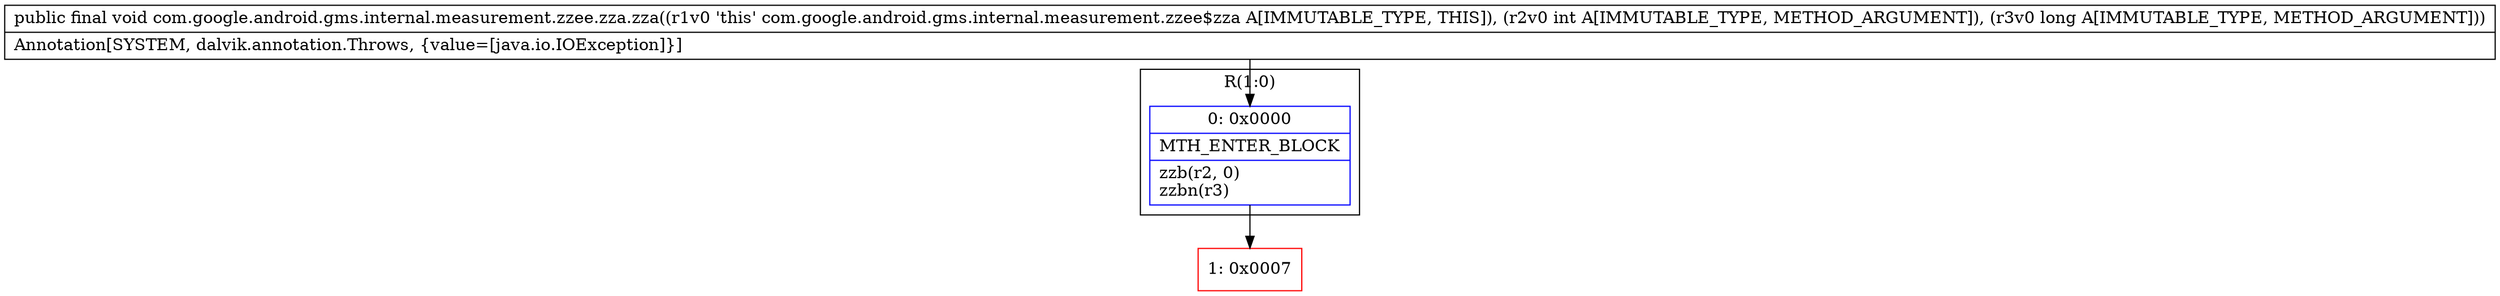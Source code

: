 digraph "CFG forcom.google.android.gms.internal.measurement.zzee.zza.zza(IJ)V" {
subgraph cluster_Region_1418002552 {
label = "R(1:0)";
node [shape=record,color=blue];
Node_0 [shape=record,label="{0\:\ 0x0000|MTH_ENTER_BLOCK\l|zzb(r2, 0)\lzzbn(r3)\l}"];
}
Node_1 [shape=record,color=red,label="{1\:\ 0x0007}"];
MethodNode[shape=record,label="{public final void com.google.android.gms.internal.measurement.zzee.zza.zza((r1v0 'this' com.google.android.gms.internal.measurement.zzee$zza A[IMMUTABLE_TYPE, THIS]), (r2v0 int A[IMMUTABLE_TYPE, METHOD_ARGUMENT]), (r3v0 long A[IMMUTABLE_TYPE, METHOD_ARGUMENT]))  | Annotation[SYSTEM, dalvik.annotation.Throws, \{value=[java.io.IOException]\}]\l}"];
MethodNode -> Node_0;
Node_0 -> Node_1;
}

